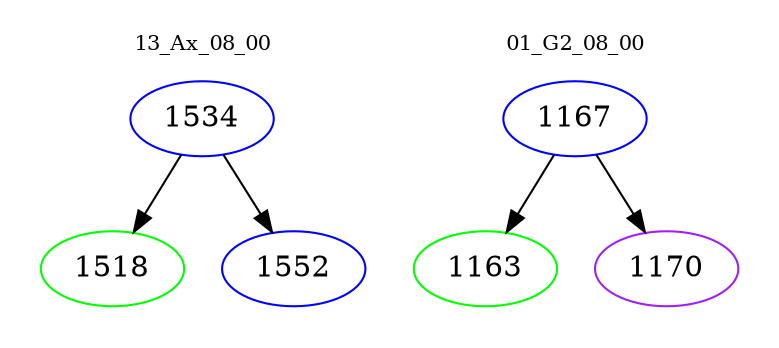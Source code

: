 digraph{
subgraph cluster_0 {
color = white
label = "13_Ax_08_00";
fontsize=10;
T0_1534 [label="1534", color="blue"]
T0_1534 -> T0_1518 [color="black"]
T0_1518 [label="1518", color="green"]
T0_1534 -> T0_1552 [color="black"]
T0_1552 [label="1552", color="blue"]
}
subgraph cluster_1 {
color = white
label = "01_G2_08_00";
fontsize=10;
T1_1167 [label="1167", color="blue"]
T1_1167 -> T1_1163 [color="black"]
T1_1163 [label="1163", color="green"]
T1_1167 -> T1_1170 [color="black"]
T1_1170 [label="1170", color="purple"]
}
}
